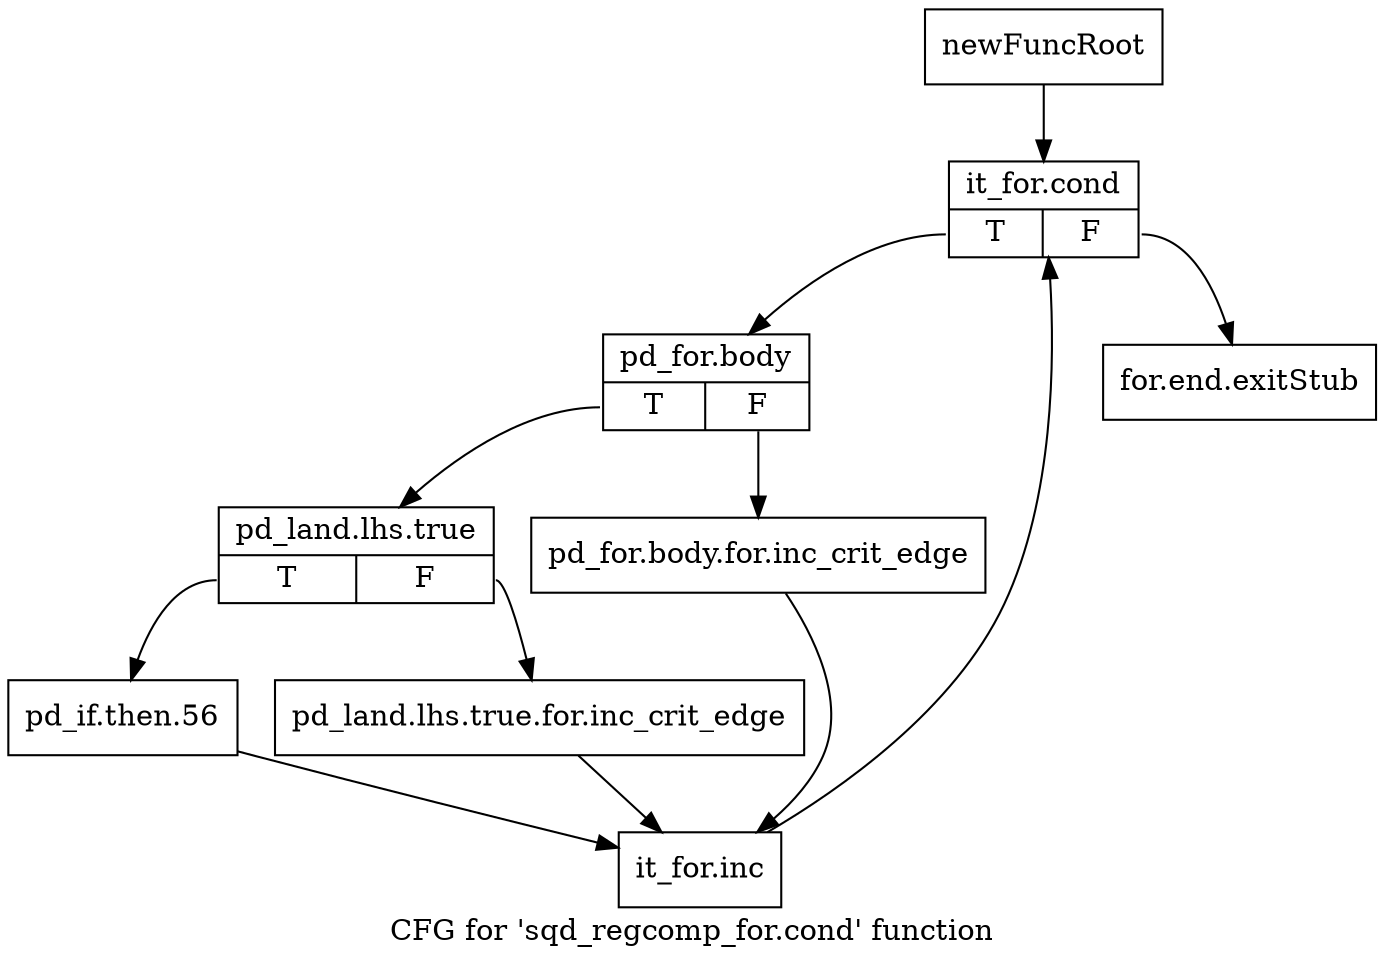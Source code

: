 digraph "CFG for 'sqd_regcomp_for.cond' function" {
	label="CFG for 'sqd_regcomp_for.cond' function";

	Node0x3323030 [shape=record,label="{newFuncRoot}"];
	Node0x3323030 -> Node0x33230d0;
	Node0x3323080 [shape=record,label="{for.end.exitStub}"];
	Node0x33230d0 [shape=record,label="{it_for.cond|{<s0>T|<s1>F}}"];
	Node0x33230d0:s0 -> Node0x3323120;
	Node0x33230d0:s1 -> Node0x3323080;
	Node0x3323120 [shape=record,label="{pd_for.body|{<s0>T|<s1>F}}"];
	Node0x3323120:s0 -> Node0x33231c0;
	Node0x3323120:s1 -> Node0x3323170;
	Node0x3323170 [shape=record,label="{pd_for.body.for.inc_crit_edge}"];
	Node0x3323170 -> Node0x33232b0;
	Node0x33231c0 [shape=record,label="{pd_land.lhs.true|{<s0>T|<s1>F}}"];
	Node0x33231c0:s0 -> Node0x3323260;
	Node0x33231c0:s1 -> Node0x3323210;
	Node0x3323210 [shape=record,label="{pd_land.lhs.true.for.inc_crit_edge}"];
	Node0x3323210 -> Node0x33232b0;
	Node0x3323260 [shape=record,label="{pd_if.then.56}"];
	Node0x3323260 -> Node0x33232b0;
	Node0x33232b0 [shape=record,label="{it_for.inc}"];
	Node0x33232b0 -> Node0x33230d0;
}
